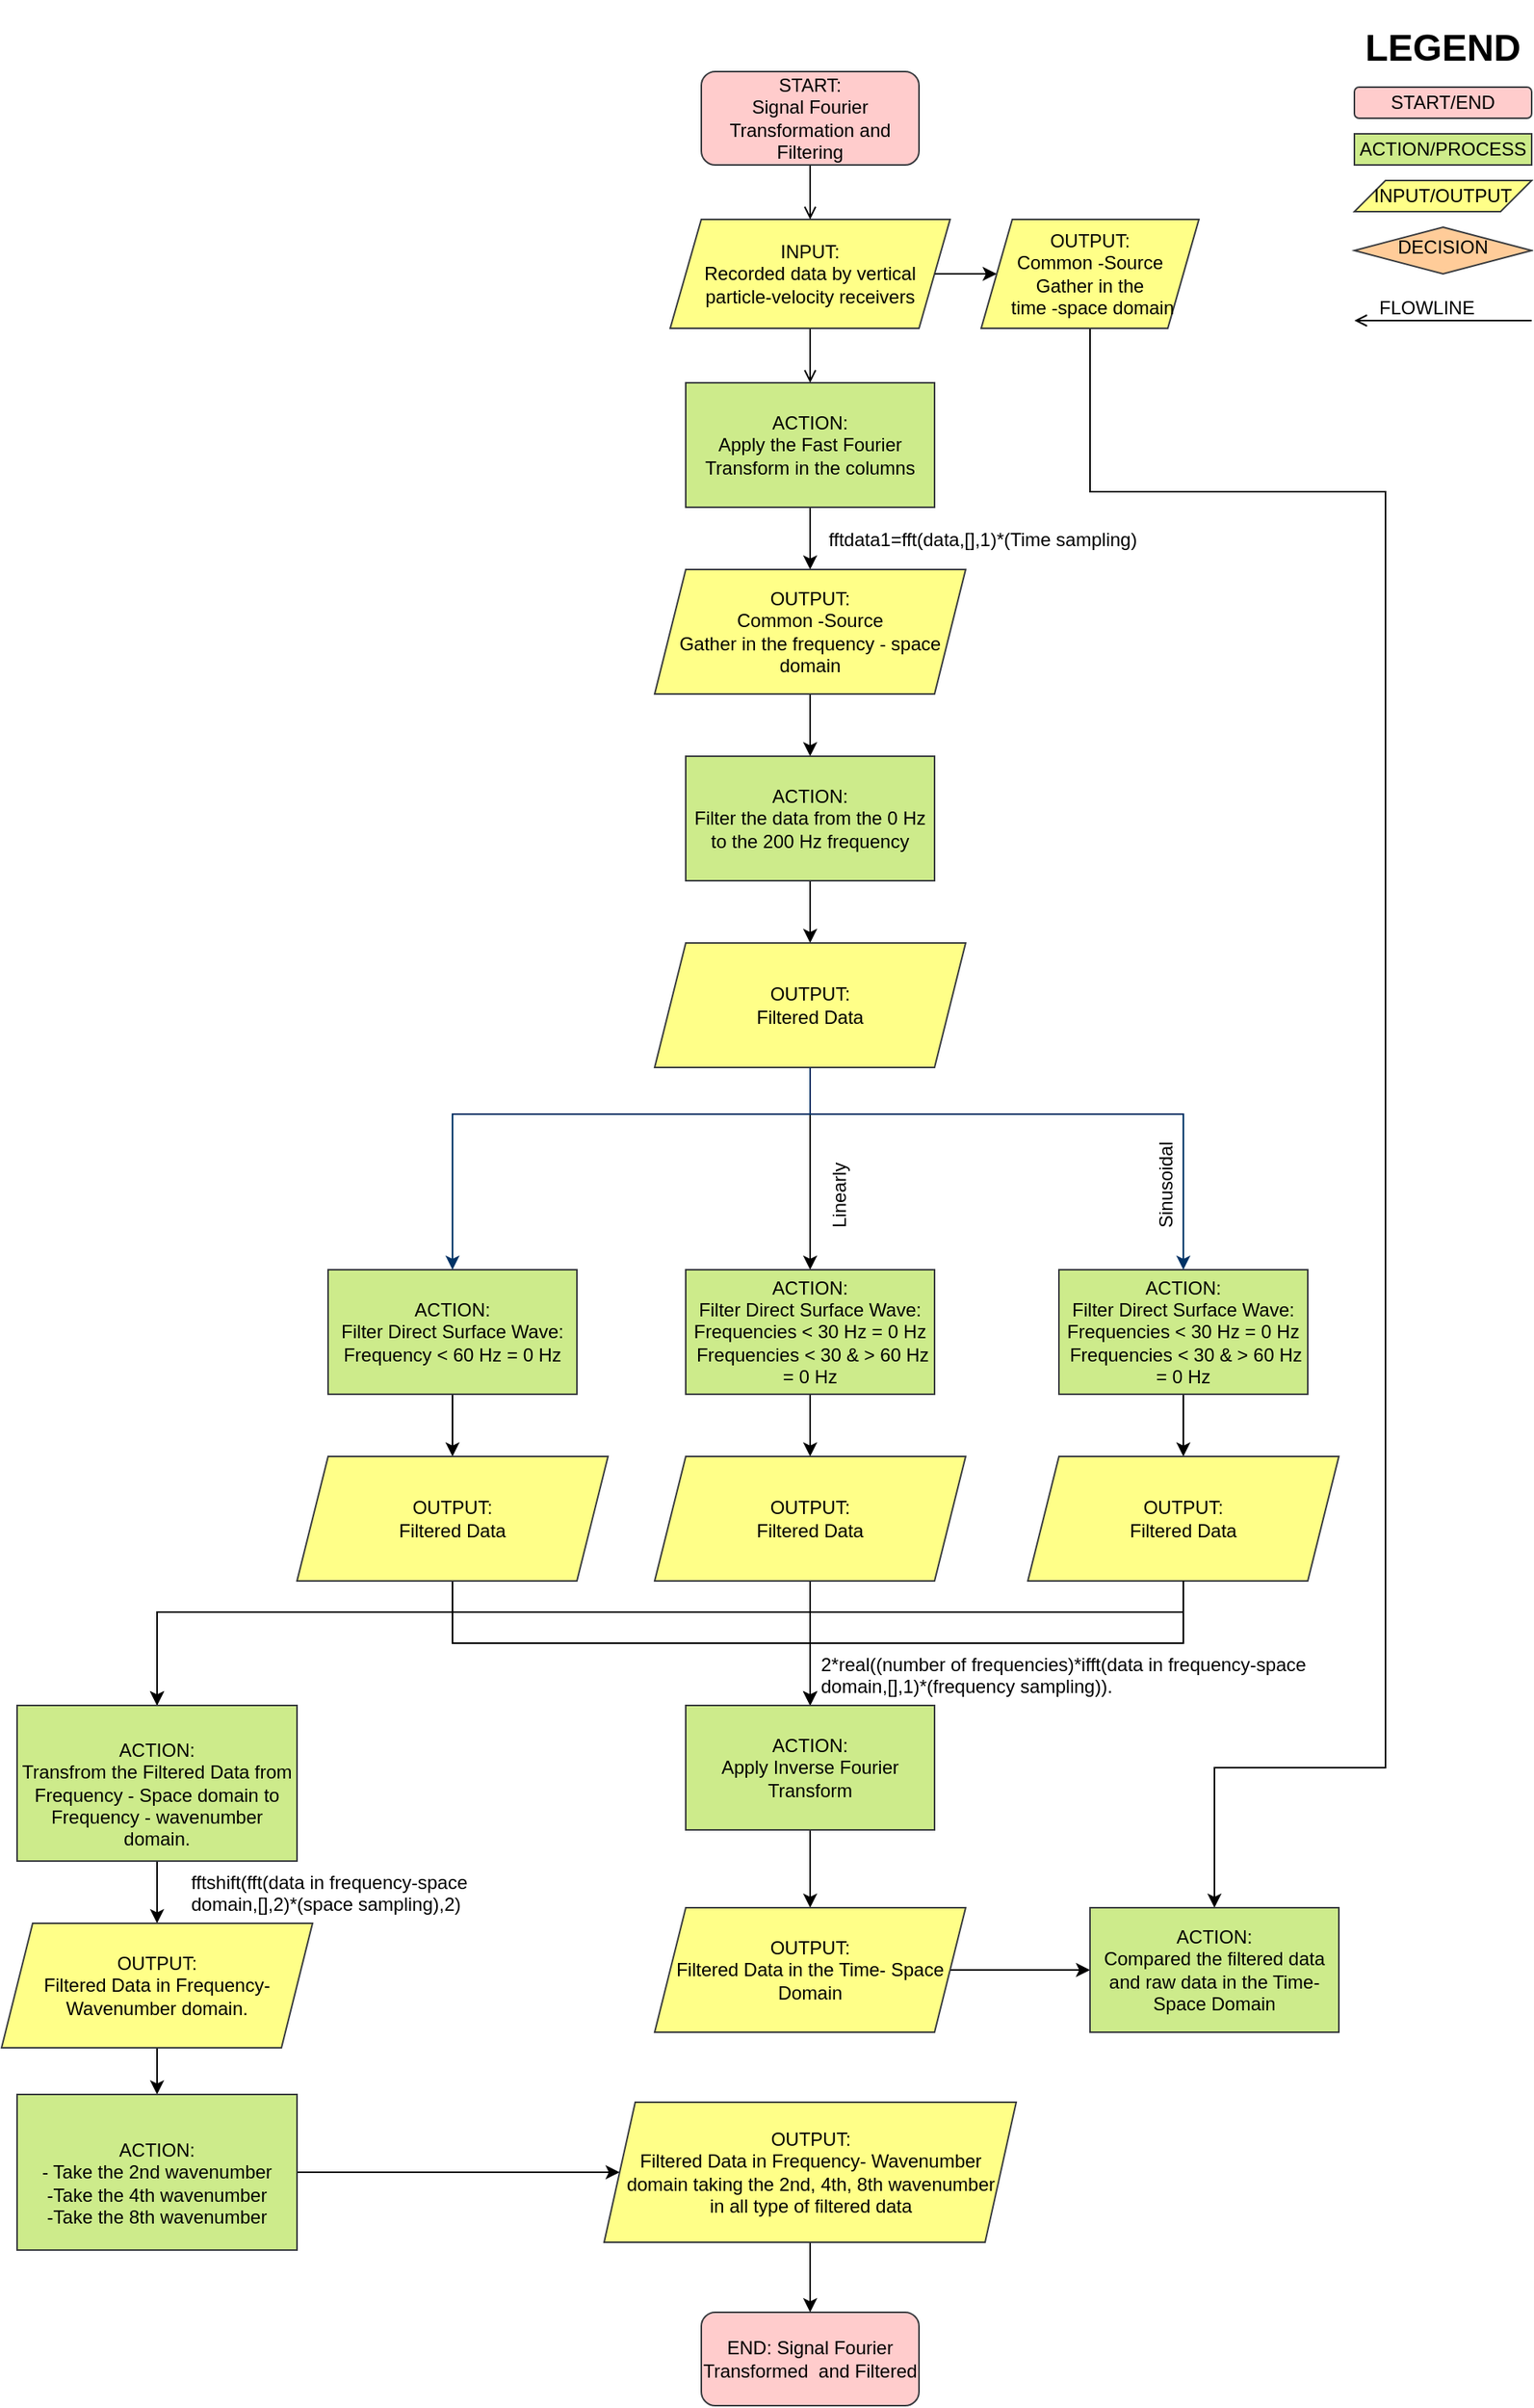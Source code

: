 <mxfile version="20.3.7" type="device"><diagram id="C5RBs43oDa-KdzZeNtuy" name="Page-1"><mxGraphModel dx="5700" dy="2500" grid="1" gridSize="10" guides="1" tooltips="1" connect="1" arrows="1" fold="1" page="1" pageScale="1" pageWidth="827" pageHeight="1169" math="0" shadow="0"><root><mxCell id="WIyWlLk6GJQsqaUBKTNV-0"/><mxCell id="WIyWlLk6GJQsqaUBKTNV-1" parent="WIyWlLk6GJQsqaUBKTNV-0"/><mxCell id="WIyWlLk6GJQsqaUBKTNV-11" value="END: Signal Fourier Transformed&amp;nbsp; and Filtered" style="rounded=1;whiteSpace=wrap;html=1;fontSize=12;glass=0;strokeWidth=1;shadow=0;sketch=0;fillColor=#ffcccc;strokeColor=#36393d;" parent="WIyWlLk6GJQsqaUBKTNV-1" vertex="1"><mxGeometry x="260" y="1490" width="140" height="60" as="geometry"/></mxCell><mxCell id="7OMPGDxR4UmiIt0LJdmy-26" style="edgeStyle=none;curved=1;rounded=0;orthogonalLoop=1;jettySize=auto;html=1;entryX=0.5;entryY=0;entryDx=0;entryDy=0;endArrow=open;startSize=6;endSize=6;sourcePerimeterSpacing=8;targetPerimeterSpacing=8;exitX=0.5;exitY=1;exitDx=0;exitDy=0;" parent="WIyWlLk6GJQsqaUBKTNV-1" source="7OMPGDxR4UmiIt0LJdmy-1" target="_RwydPDimXsonV6YpxIo-2" edge="1"><mxGeometry relative="1" as="geometry"><mxPoint x="330" y="250" as="targetPoint"/></mxGeometry></mxCell><mxCell id="_RwydPDimXsonV6YpxIo-0" style="edgeStyle=orthogonalEdgeStyle;rounded=0;orthogonalLoop=1;jettySize=auto;html=1;entryX=0;entryY=0.5;entryDx=0;entryDy=0;" edge="1" parent="WIyWlLk6GJQsqaUBKTNV-1" source="7OMPGDxR4UmiIt0LJdmy-1" target="_RwydPDimXsonV6YpxIo-1"><mxGeometry relative="1" as="geometry"><mxPoint x="480" y="180" as="targetPoint"/></mxGeometry></mxCell><mxCell id="7OMPGDxR4UmiIt0LJdmy-1" value="INPUT: &lt;br&gt;Recorded data by vertical&lt;br&gt;particle-velocity receivers" style="shape=parallelogram;perimeter=parallelogramPerimeter;whiteSpace=wrap;html=1;fixedSize=1;fillColor=#ffff88;strokeColor=#36393d;" parent="WIyWlLk6GJQsqaUBKTNV-1" vertex="1"><mxGeometry x="240" y="145" width="180" height="70" as="geometry"/></mxCell><mxCell id="7OMPGDxR4UmiIt0LJdmy-24" style="edgeStyle=none;curved=1;rounded=0;orthogonalLoop=1;jettySize=auto;html=1;entryX=0.5;entryY=0;entryDx=0;entryDy=0;endArrow=open;startSize=6;endSize=6;sourcePerimeterSpacing=8;targetPerimeterSpacing=8;exitX=0.5;exitY=1;exitDx=0;exitDy=0;" parent="WIyWlLk6GJQsqaUBKTNV-1" source="7OMPGDxR4UmiIt0LJdmy-19" target="7OMPGDxR4UmiIt0LJdmy-1" edge="1"><mxGeometry relative="1" as="geometry"/></mxCell><mxCell id="7OMPGDxR4UmiIt0LJdmy-19" value="START: &lt;br&gt;Signal Fourier Transformation and Filtering" style="rounded=1;whiteSpace=wrap;html=1;fontSize=12;glass=0;strokeWidth=1;shadow=0;sketch=0;fillColor=#ffcccc;strokeColor=#36393d;" parent="WIyWlLk6GJQsqaUBKTNV-1" vertex="1"><mxGeometry x="260" y="50" width="140" height="60" as="geometry"/></mxCell><mxCell id="7OMPGDxR4UmiIt0LJdmy-111" value="START/END" style="rounded=1;whiteSpace=wrap;html=1;fontSize=12;glass=0;strokeWidth=1;shadow=0;sketch=0;fillColor=#ffcccc;strokeColor=#36393d;" parent="WIyWlLk6GJQsqaUBKTNV-1" vertex="1"><mxGeometry x="680" y="60" width="114" height="20" as="geometry"/></mxCell><mxCell id="7OMPGDxR4UmiIt0LJdmy-112" value="ACTION/PROCESS" style="rounded=0;whiteSpace=wrap;html=1;fillColor=#cdeb8b;strokeColor=#36393d;" parent="WIyWlLk6GJQsqaUBKTNV-1" vertex="1"><mxGeometry x="680" y="90" width="114" height="20" as="geometry"/></mxCell><mxCell id="7OMPGDxR4UmiIt0LJdmy-113" value="INPUT/OUTPUT" style="shape=parallelogram;perimeter=parallelogramPerimeter;whiteSpace=wrap;html=1;fixedSize=1;fillColor=#ffff88;strokeColor=#36393d;" parent="WIyWlLk6GJQsqaUBKTNV-1" vertex="1"><mxGeometry x="680" y="120" width="114" height="20" as="geometry"/></mxCell><mxCell id="7OMPGDxR4UmiIt0LJdmy-114" value="DECISION" style="rhombus;whiteSpace=wrap;html=1;shadow=0;fontFamily=Helvetica;fontSize=12;align=center;strokeWidth=1;spacing=6;spacingTop=-4;rounded=0;sketch=0;fillColor=#ffcc99;strokeColor=#36393d;" parent="WIyWlLk6GJQsqaUBKTNV-1" vertex="1"><mxGeometry x="680" y="150" width="114" height="30" as="geometry"/></mxCell><mxCell id="7OMPGDxR4UmiIt0LJdmy-115" value="&lt;h1 style=&quot;text-align: start;&quot;&gt;&lt;b&gt;LEGEND&lt;/b&gt;&lt;/h1&gt;" style="text;strokeColor=none;fillColor=none;html=1;align=center;verticalAlign=middle;whiteSpace=wrap;rounded=0;hachureGap=4;" parent="WIyWlLk6GJQsqaUBKTNV-1" vertex="1"><mxGeometry x="680" y="20" width="114" height="30" as="geometry"/></mxCell><mxCell id="7OMPGDxR4UmiIt0LJdmy-117" style="edgeStyle=none;curved=1;rounded=0;orthogonalLoop=1;jettySize=auto;html=1;endArrow=open;startSize=14;endSize=6;sourcePerimeterSpacing=8;targetPerimeterSpacing=8;" parent="WIyWlLk6GJQsqaUBKTNV-1" edge="1"><mxGeometry relative="1" as="geometry"><mxPoint x="794" y="210" as="sourcePoint"/><mxPoint x="680" y="210" as="targetPoint"/></mxGeometry></mxCell><mxCell id="7OMPGDxR4UmiIt0LJdmy-118" value="&lt;div style=&quot;text-align: center;&quot;&gt;&lt;span style=&quot;background-color: initial;&quot;&gt;FLOWLINE&lt;/span&gt;&lt;/div&gt;" style="text;whiteSpace=wrap;html=1;" parent="WIyWlLk6GJQsqaUBKTNV-1" vertex="1"><mxGeometry x="694" y="188" width="90" height="40" as="geometry"/></mxCell><mxCell id="_RwydPDimXsonV6YpxIo-39" style="edgeStyle=orthogonalEdgeStyle;rounded=0;orthogonalLoop=1;jettySize=auto;html=1;endArrow=classic;endFill=1;entryX=0.5;entryY=0;entryDx=0;entryDy=0;" edge="1" parent="WIyWlLk6GJQsqaUBKTNV-1" source="_RwydPDimXsonV6YpxIo-1" target="_RwydPDimXsonV6YpxIo-37"><mxGeometry relative="1" as="geometry"><mxPoint x="680" y="670" as="targetPoint"/><Array as="points"><mxPoint x="510" y="320"/><mxPoint x="700" y="320"/><mxPoint x="700" y="1140"/><mxPoint x="590" y="1140"/></Array></mxGeometry></mxCell><mxCell id="_RwydPDimXsonV6YpxIo-1" value="OUTPUT:&lt;br&gt;Common -Source &lt;br&gt;Gather&amp;nbsp;in the&lt;br&gt;&amp;nbsp;time -space domain" style="shape=parallelogram;perimeter=parallelogramPerimeter;whiteSpace=wrap;html=1;fixedSize=1;fillColor=#ffff88;strokeColor=#36393d;" vertex="1" parent="WIyWlLk6GJQsqaUBKTNV-1"><mxGeometry x="440" y="145" width="140" height="70" as="geometry"/></mxCell><mxCell id="_RwydPDimXsonV6YpxIo-4" style="edgeStyle=orthogonalEdgeStyle;rounded=0;orthogonalLoop=1;jettySize=auto;html=1;entryX=0.5;entryY=0;entryDx=0;entryDy=0;" edge="1" parent="WIyWlLk6GJQsqaUBKTNV-1" source="_RwydPDimXsonV6YpxIo-2" target="_RwydPDimXsonV6YpxIo-3"><mxGeometry relative="1" as="geometry"/></mxCell><mxCell id="_RwydPDimXsonV6YpxIo-2" value="ACTION:&lt;br&gt;Apply the Fast Fourier Transform in the columns" style="rounded=0;whiteSpace=wrap;html=1;fillColor=#cdeb8b;strokeColor=#36393d;" vertex="1" parent="WIyWlLk6GJQsqaUBKTNV-1"><mxGeometry x="250" y="250" width="160" height="80" as="geometry"/></mxCell><mxCell id="_RwydPDimXsonV6YpxIo-5" style="edgeStyle=orthogonalEdgeStyle;rounded=0;orthogonalLoop=1;jettySize=auto;html=1;entryX=0.5;entryY=0;entryDx=0;entryDy=0;" edge="1" parent="WIyWlLk6GJQsqaUBKTNV-1" source="_RwydPDimXsonV6YpxIo-3" target="_RwydPDimXsonV6YpxIo-8"><mxGeometry relative="1" as="geometry"><mxPoint x="330" y="526" as="targetPoint"/></mxGeometry></mxCell><mxCell id="_RwydPDimXsonV6YpxIo-3" value="OUTPUT:&lt;br&gt;Common -Source&lt;br&gt;Gather&amp;nbsp;in the frequency -&amp;nbsp;space domain" style="shape=parallelogram;perimeter=parallelogramPerimeter;whiteSpace=wrap;html=1;fixedSize=1;fillColor=#ffff88;strokeColor=#36393d;" vertex="1" parent="WIyWlLk6GJQsqaUBKTNV-1"><mxGeometry x="230" y="370" width="200" height="80" as="geometry"/></mxCell><mxCell id="_RwydPDimXsonV6YpxIo-7" value="&lt;div class=&quot;rtcContent&quot;&gt;&lt;div class=&quot;lineNode&quot;&gt;&lt;span style=&quot;&quot;&gt;&lt;span&gt;fftdata1=fft(data,[],1)*(Time sampling)&lt;/span&gt;&lt;/span&gt;&lt;/div&gt;&lt;/div&gt;" style="text;whiteSpace=wrap;html=1;" vertex="1" parent="WIyWlLk6GJQsqaUBKTNV-1"><mxGeometry x="340" y="337" width="230" height="40" as="geometry"/></mxCell><mxCell id="_RwydPDimXsonV6YpxIo-10" value="" style="edgeStyle=orthogonalEdgeStyle;rounded=0;orthogonalLoop=1;jettySize=auto;html=1;" edge="1" parent="WIyWlLk6GJQsqaUBKTNV-1" source="_RwydPDimXsonV6YpxIo-8" target="_RwydPDimXsonV6YpxIo-9"><mxGeometry relative="1" as="geometry"/></mxCell><mxCell id="_RwydPDimXsonV6YpxIo-8" value="ACTION:&lt;br&gt;Filter the data from the 0 Hz to the 200 Hz frequency" style="rounded=0;whiteSpace=wrap;html=1;fillColor=#cdeb8b;strokeColor=#36393d;" vertex="1" parent="WIyWlLk6GJQsqaUBKTNV-1"><mxGeometry x="250" y="490" width="160" height="80" as="geometry"/></mxCell><mxCell id="_RwydPDimXsonV6YpxIo-11" style="edgeStyle=orthogonalEdgeStyle;rounded=0;orthogonalLoop=1;jettySize=auto;html=1;entryX=0.5;entryY=0;entryDx=0;entryDy=0;" edge="1" parent="WIyWlLk6GJQsqaUBKTNV-1" source="_RwydPDimXsonV6YpxIo-9" target="_RwydPDimXsonV6YpxIo-12"><mxGeometry relative="1" as="geometry"><mxPoint x="330" y="750" as="targetPoint"/></mxGeometry></mxCell><mxCell id="_RwydPDimXsonV6YpxIo-9" value="OUTPUT:&lt;br&gt;Filtered Data" style="shape=parallelogram;perimeter=parallelogramPerimeter;whiteSpace=wrap;html=1;fixedSize=1;fillColor=#ffff88;strokeColor=#36393d;" vertex="1" parent="WIyWlLk6GJQsqaUBKTNV-1"><mxGeometry x="230" y="610" width="200" height="80" as="geometry"/></mxCell><mxCell id="_RwydPDimXsonV6YpxIo-26" style="edgeStyle=orthogonalEdgeStyle;rounded=0;orthogonalLoop=1;jettySize=auto;html=1;entryX=0.5;entryY=0;entryDx=0;entryDy=0;endArrow=classic;endFill=1;" edge="1" parent="WIyWlLk6GJQsqaUBKTNV-1" source="_RwydPDimXsonV6YpxIo-12" target="_RwydPDimXsonV6YpxIo-23"><mxGeometry relative="1" as="geometry"/></mxCell><mxCell id="_RwydPDimXsonV6YpxIo-12" value="ACTION:&lt;br&gt;Filter Direct Surface Wave:&lt;br&gt;Frequencies &amp;lt; 30 Hz = 0 Hz&lt;br&gt;&amp;nbsp;Frequencies &amp;lt; 30 &amp;amp; &amp;gt; 60 Hz = 0 Hz" style="rounded=0;whiteSpace=wrap;html=1;fillColor=#cdeb8b;strokeColor=#36393d;" vertex="1" parent="WIyWlLk6GJQsqaUBKTNV-1"><mxGeometry x="250" y="820" width="160" height="80" as="geometry"/></mxCell><mxCell id="_RwydPDimXsonV6YpxIo-27" style="edgeStyle=orthogonalEdgeStyle;rounded=0;orthogonalLoop=1;jettySize=auto;html=1;entryX=0.5;entryY=0;entryDx=0;entryDy=0;endArrow=classic;endFill=1;" edge="1" parent="WIyWlLk6GJQsqaUBKTNV-1" source="_RwydPDimXsonV6YpxIo-13" target="_RwydPDimXsonV6YpxIo-24"><mxGeometry relative="1" as="geometry"/></mxCell><mxCell id="_RwydPDimXsonV6YpxIo-13" value="ACTION:&lt;br&gt;Filter Direct Surface Wave:&lt;br&gt;Frequencies &amp;lt; 30 Hz = 0 Hz&lt;br&gt;&amp;nbsp;Frequencies &amp;lt; 30 &amp;amp; &amp;gt; 60 Hz = 0 Hz" style="rounded=0;whiteSpace=wrap;html=1;fillColor=#cdeb8b;strokeColor=#36393d;" vertex="1" parent="WIyWlLk6GJQsqaUBKTNV-1"><mxGeometry x="490" y="820" width="160" height="80" as="geometry"/></mxCell><mxCell id="_RwydPDimXsonV6YpxIo-25" style="edgeStyle=orthogonalEdgeStyle;rounded=0;orthogonalLoop=1;jettySize=auto;html=1;entryX=0.5;entryY=0;entryDx=0;entryDy=0;endArrow=classic;endFill=1;" edge="1" parent="WIyWlLk6GJQsqaUBKTNV-1" source="_RwydPDimXsonV6YpxIo-14" target="_RwydPDimXsonV6YpxIo-22"><mxGeometry relative="1" as="geometry"/></mxCell><mxCell id="_RwydPDimXsonV6YpxIo-14" value="ACTION:&lt;br&gt;Filter Direct Surface Wave:&lt;br&gt;Frequency &amp;lt; 60 Hz = 0 Hz" style="rounded=0;whiteSpace=wrap;html=1;fillColor=#cdeb8b;strokeColor=#36393d;" vertex="1" parent="WIyWlLk6GJQsqaUBKTNV-1"><mxGeometry x="20" y="820" width="160" height="80" as="geometry"/></mxCell><mxCell id="_RwydPDimXsonV6YpxIo-16" value="" style="edgeStyle=elbowEdgeStyle;elbow=vertical;exitX=0.5;exitY=1;fontStyle=1;strokeColor=#003366;strokeWidth=1;html=1;rounded=0;exitDx=0;exitDy=0;entryX=0.5;entryY=0;entryDx=0;entryDy=0;endArrow=classic;endFill=1;" edge="1" parent="WIyWlLk6GJQsqaUBKTNV-1" source="_RwydPDimXsonV6YpxIo-9" target="_RwydPDimXsonV6YpxIo-14"><mxGeometry x="-300" y="-550" width="100" height="100" as="geometry"><mxPoint x="230" y="705" as="sourcePoint"/><mxPoint x="130" y="750" as="targetPoint"/><Array as="points"><mxPoint x="230" y="720"/><mxPoint x="140" y="730"/><mxPoint x="180" y="730"/><mxPoint x="120" y="750"/><mxPoint x="150" y="730"/></Array></mxGeometry></mxCell><mxCell id="_RwydPDimXsonV6YpxIo-17" value="" style="edgeStyle=elbowEdgeStyle;elbow=vertical;exitX=0.5;exitY=1;fontStyle=1;strokeColor=#003366;strokeWidth=1;html=1;rounded=0;exitDx=0;exitDy=0;entryX=0.5;entryY=0;entryDx=0;entryDy=0;endArrow=classic;endFill=1;" edge="1" parent="WIyWlLk6GJQsqaUBKTNV-1" source="_RwydPDimXsonV6YpxIo-9" target="_RwydPDimXsonV6YpxIo-13"><mxGeometry x="-290" y="-540" width="100" height="100" as="geometry"><mxPoint x="340" y="700" as="sourcePoint"/><mxPoint x="150" y="760" as="targetPoint"/><Array as="points"><mxPoint x="370" y="720"/><mxPoint x="150" y="740"/><mxPoint x="190" y="740"/><mxPoint x="130" y="760"/><mxPoint x="160" y="740"/></Array></mxGeometry></mxCell><mxCell id="_RwydPDimXsonV6YpxIo-20" value="&lt;div class=&quot;rtcContent&quot;&gt;&lt;div class=&quot;lineNode&quot;&gt;&lt;span style=&quot;&quot;&gt;&lt;span&gt;Linearly&lt;/span&gt;&lt;/span&gt;&lt;/div&gt;&lt;/div&gt;" style="text;whiteSpace=wrap;html=1;rotation=-90;" vertex="1" parent="WIyWlLk6GJQsqaUBKTNV-1"><mxGeometry x="240" y="660" width="230" height="40" as="geometry"/></mxCell><mxCell id="_RwydPDimXsonV6YpxIo-21" value="&lt;div class=&quot;rtcContent&quot;&gt;&lt;div class=&quot;lineNode&quot;&gt;&lt;span style=&quot;&quot;&gt;&lt;span&gt;Sinusoidal&lt;/span&gt;&lt;/span&gt;&lt;/div&gt;&lt;div class=&quot;lineNode&quot;&gt;&lt;span style=&quot;&quot;&gt;&lt;span&gt;&lt;br&gt;&lt;/span&gt;&lt;/span&gt;&lt;/div&gt;&lt;/div&gt;" style="text;whiteSpace=wrap;html=1;rotation=-90;" vertex="1" parent="WIyWlLk6GJQsqaUBKTNV-1"><mxGeometry x="450" y="660" width="230" height="40" as="geometry"/></mxCell><mxCell id="_RwydPDimXsonV6YpxIo-28" style="edgeStyle=orthogonalEdgeStyle;rounded=0;orthogonalLoop=1;jettySize=auto;html=1;endArrow=classic;endFill=1;entryX=0.5;entryY=0;entryDx=0;entryDy=0;" edge="1" parent="WIyWlLk6GJQsqaUBKTNV-1" source="_RwydPDimXsonV6YpxIo-22" target="_RwydPDimXsonV6YpxIo-29"><mxGeometry relative="1" as="geometry"><mxPoint x="120" y="1100.0" as="targetPoint"/><Array as="points"><mxPoint x="100" y="1060"/><mxPoint x="330" y="1060"/></Array></mxGeometry></mxCell><mxCell id="_RwydPDimXsonV6YpxIo-40" style="edgeStyle=orthogonalEdgeStyle;rounded=0;orthogonalLoop=1;jettySize=auto;html=1;endArrow=classic;endFill=1;entryX=0.5;entryY=0;entryDx=0;entryDy=0;" edge="1" parent="WIyWlLk6GJQsqaUBKTNV-1" source="_RwydPDimXsonV6YpxIo-22" target="_RwydPDimXsonV6YpxIo-41"><mxGeometry relative="1" as="geometry"><mxPoint x="-90" y="1090.0" as="targetPoint"/><Array as="points"><mxPoint x="100" y="1040"/><mxPoint x="-90" y="1040"/></Array></mxGeometry></mxCell><mxCell id="_RwydPDimXsonV6YpxIo-22" value="OUTPUT:&lt;br&gt;Filtered Data" style="shape=parallelogram;perimeter=parallelogramPerimeter;whiteSpace=wrap;html=1;fixedSize=1;fillColor=#ffff88;strokeColor=#36393d;" vertex="1" parent="WIyWlLk6GJQsqaUBKTNV-1"><mxGeometry y="940" width="200" height="80" as="geometry"/></mxCell><mxCell id="_RwydPDimXsonV6YpxIo-31" style="edgeStyle=orthogonalEdgeStyle;rounded=0;orthogonalLoop=1;jettySize=auto;html=1;endArrow=classic;endFill=1;" edge="1" parent="WIyWlLk6GJQsqaUBKTNV-1" source="_RwydPDimXsonV6YpxIo-23"><mxGeometry relative="1" as="geometry"><mxPoint x="330" y="1100.0" as="targetPoint"/></mxGeometry></mxCell><mxCell id="_RwydPDimXsonV6YpxIo-42" style="edgeStyle=orthogonalEdgeStyle;rounded=0;orthogonalLoop=1;jettySize=auto;html=1;endArrow=classic;endFill=1;" edge="1" parent="WIyWlLk6GJQsqaUBKTNV-1" source="_RwydPDimXsonV6YpxIo-23"><mxGeometry relative="1" as="geometry"><mxPoint x="-90" y="1120.0" as="targetPoint"/><Array as="points"><mxPoint x="330" y="1040"/><mxPoint x="-90" y="1040"/></Array></mxGeometry></mxCell><mxCell id="_RwydPDimXsonV6YpxIo-23" value="OUTPUT:&lt;br&gt;Filtered Data" style="shape=parallelogram;perimeter=parallelogramPerimeter;whiteSpace=wrap;html=1;fixedSize=1;fillColor=#ffff88;strokeColor=#36393d;" vertex="1" parent="WIyWlLk6GJQsqaUBKTNV-1"><mxGeometry x="230" y="940" width="200" height="80" as="geometry"/></mxCell><mxCell id="_RwydPDimXsonV6YpxIo-43" style="edgeStyle=orthogonalEdgeStyle;rounded=0;orthogonalLoop=1;jettySize=auto;html=1;entryX=0.5;entryY=0;entryDx=0;entryDy=0;endArrow=classic;endFill=1;" edge="1" parent="WIyWlLk6GJQsqaUBKTNV-1" source="_RwydPDimXsonV6YpxIo-24" target="_RwydPDimXsonV6YpxIo-41"><mxGeometry relative="1" as="geometry"><Array as="points"><mxPoint x="570" y="1040"/><mxPoint x="-90" y="1040"/></Array></mxGeometry></mxCell><mxCell id="_RwydPDimXsonV6YpxIo-24" value="OUTPUT:&lt;br&gt;Filtered Data" style="shape=parallelogram;perimeter=parallelogramPerimeter;whiteSpace=wrap;html=1;fixedSize=1;fillColor=#ffff88;strokeColor=#36393d;" vertex="1" parent="WIyWlLk6GJQsqaUBKTNV-1"><mxGeometry x="470" y="940" width="200" height="80" as="geometry"/></mxCell><mxCell id="_RwydPDimXsonV6YpxIo-36" style="edgeStyle=orthogonalEdgeStyle;rounded=0;orthogonalLoop=1;jettySize=auto;html=1;entryX=0.5;entryY=0;entryDx=0;entryDy=0;endArrow=classic;endFill=1;" edge="1" parent="WIyWlLk6GJQsqaUBKTNV-1" source="_RwydPDimXsonV6YpxIo-29" target="_RwydPDimXsonV6YpxIo-35"><mxGeometry relative="1" as="geometry"/></mxCell><mxCell id="_RwydPDimXsonV6YpxIo-29" value="ACTION:&lt;br&gt;Apply Inverse Fourier Transform" style="rounded=0;whiteSpace=wrap;html=1;fillColor=#cdeb8b;strokeColor=#36393d;" vertex="1" parent="WIyWlLk6GJQsqaUBKTNV-1"><mxGeometry x="250" y="1100" width="160" height="80" as="geometry"/></mxCell><mxCell id="_RwydPDimXsonV6YpxIo-30" style="edgeStyle=orthogonalEdgeStyle;rounded=0;orthogonalLoop=1;jettySize=auto;html=1;endArrow=classic;endFill=1;entryX=0.5;entryY=0;entryDx=0;entryDy=0;exitX=0.5;exitY=1;exitDx=0;exitDy=0;startArrow=none;" edge="1" parent="WIyWlLk6GJQsqaUBKTNV-1" source="_RwydPDimXsonV6YpxIo-32" target="_RwydPDimXsonV6YpxIo-29"><mxGeometry relative="1" as="geometry"><mxPoint x="340" y="1110.0" as="targetPoint"/><mxPoint x="110" y="1030.0" as="sourcePoint"/><Array as="points"><mxPoint x="330" y="1060"/></Array></mxGeometry></mxCell><mxCell id="_RwydPDimXsonV6YpxIo-32" value="2*real((number of frequencies)*ifft(data in frequency-space&lt;br&gt;domain,[],1)*(frequency sampling))." style="text;whiteSpace=wrap;html=1;" vertex="1" parent="WIyWlLk6GJQsqaUBKTNV-1"><mxGeometry x="335" y="1060" width="350" as="geometry"/></mxCell><mxCell id="_RwydPDimXsonV6YpxIo-33" value="" style="edgeStyle=orthogonalEdgeStyle;rounded=0;orthogonalLoop=1;jettySize=auto;html=1;endArrow=none;endFill=1;entryX=0.5;entryY=0;entryDx=0;entryDy=0;exitX=0.5;exitY=1;exitDx=0;exitDy=0;" edge="1" parent="WIyWlLk6GJQsqaUBKTNV-1" source="_RwydPDimXsonV6YpxIo-24" target="_RwydPDimXsonV6YpxIo-32"><mxGeometry relative="1" as="geometry"><mxPoint x="330" y="1100.0" as="targetPoint"/><mxPoint x="570" y="1020.0" as="sourcePoint"/><Array as="points"><mxPoint x="570" y="1060"/></Array></mxGeometry></mxCell><mxCell id="_RwydPDimXsonV6YpxIo-38" style="edgeStyle=orthogonalEdgeStyle;rounded=0;orthogonalLoop=1;jettySize=auto;html=1;entryX=0;entryY=0.5;entryDx=0;entryDy=0;endArrow=classic;endFill=1;" edge="1" parent="WIyWlLk6GJQsqaUBKTNV-1" source="_RwydPDimXsonV6YpxIo-35" target="_RwydPDimXsonV6YpxIo-37"><mxGeometry relative="1" as="geometry"/></mxCell><mxCell id="_RwydPDimXsonV6YpxIo-35" value="OUTPUT:&lt;br&gt;Filtered Data in the Time- Space Domain" style="shape=parallelogram;perimeter=parallelogramPerimeter;whiteSpace=wrap;html=1;fixedSize=1;fillColor=#ffff88;strokeColor=#36393d;" vertex="1" parent="WIyWlLk6GJQsqaUBKTNV-1"><mxGeometry x="230" y="1230" width="200" height="80" as="geometry"/></mxCell><mxCell id="_RwydPDimXsonV6YpxIo-37" value="ACTION:&lt;br&gt;Compared the filtered data and raw data in the Time-Space Domain" style="rounded=0;whiteSpace=wrap;html=1;fillColor=#cdeb8b;strokeColor=#36393d;" vertex="1" parent="WIyWlLk6GJQsqaUBKTNV-1"><mxGeometry x="510" y="1230" width="160" height="80" as="geometry"/></mxCell><mxCell id="_RwydPDimXsonV6YpxIo-45" style="edgeStyle=orthogonalEdgeStyle;rounded=0;orthogonalLoop=1;jettySize=auto;html=1;entryX=0.5;entryY=0;entryDx=0;entryDy=0;endArrow=classic;endFill=1;" edge="1" parent="WIyWlLk6GJQsqaUBKTNV-1" source="_RwydPDimXsonV6YpxIo-41" target="_RwydPDimXsonV6YpxIo-44"><mxGeometry relative="1" as="geometry"/></mxCell><mxCell id="_RwydPDimXsonV6YpxIo-41" value="&lt;br&gt;ACTION:&lt;br&gt;Transfrom the Filtered Data from Frequency - Space domain to Frequency - wavenumber domain." style="rounded=0;whiteSpace=wrap;html=1;fillColor=#cdeb8b;strokeColor=#36393d;" vertex="1" parent="WIyWlLk6GJQsqaUBKTNV-1"><mxGeometry x="-180" y="1100" width="180" height="100" as="geometry"/></mxCell><mxCell id="_RwydPDimXsonV6YpxIo-48" style="edgeStyle=orthogonalEdgeStyle;rounded=0;orthogonalLoop=1;jettySize=auto;html=1;entryX=0.5;entryY=0;entryDx=0;entryDy=0;endArrow=classic;endFill=1;" edge="1" parent="WIyWlLk6GJQsqaUBKTNV-1" source="_RwydPDimXsonV6YpxIo-44" target="_RwydPDimXsonV6YpxIo-47"><mxGeometry relative="1" as="geometry"/></mxCell><mxCell id="_RwydPDimXsonV6YpxIo-44" value="OUTPUT:&lt;br&gt;Filtered Data in Frequency- Wavenumber domain." style="shape=parallelogram;perimeter=parallelogramPerimeter;whiteSpace=wrap;html=1;fixedSize=1;fillColor=#ffff88;strokeColor=#36393d;" vertex="1" parent="WIyWlLk6GJQsqaUBKTNV-1"><mxGeometry x="-190" y="1240" width="200" height="80" as="geometry"/></mxCell><mxCell id="_RwydPDimXsonV6YpxIo-46" value="fftshift(fft(data in frequency-space domain,[],2)*(space sampling),2)" style="text;whiteSpace=wrap;html=1;" vertex="1" parent="WIyWlLk6GJQsqaUBKTNV-1"><mxGeometry x="-70" y="1200" width="210" height="40" as="geometry"/></mxCell><mxCell id="_RwydPDimXsonV6YpxIo-51" style="edgeStyle=orthogonalEdgeStyle;rounded=0;orthogonalLoop=1;jettySize=auto;html=1;entryX=0;entryY=0.5;entryDx=0;entryDy=0;endArrow=classic;endFill=1;" edge="1" parent="WIyWlLk6GJQsqaUBKTNV-1" source="_RwydPDimXsonV6YpxIo-47" target="_RwydPDimXsonV6YpxIo-50"><mxGeometry relative="1" as="geometry"/></mxCell><mxCell id="_RwydPDimXsonV6YpxIo-47" value="&lt;br&gt;ACTION:&lt;br&gt;- Take the 2nd wavenumber&lt;br&gt;-Take the 4th wavenumber&lt;br&gt;-Take the 8th wavenumber" style="rounded=0;whiteSpace=wrap;html=1;fillColor=#cdeb8b;strokeColor=#36393d;" vertex="1" parent="WIyWlLk6GJQsqaUBKTNV-1"><mxGeometry x="-180" y="1350" width="180" height="100" as="geometry"/></mxCell><mxCell id="_RwydPDimXsonV6YpxIo-52" style="edgeStyle=orthogonalEdgeStyle;rounded=0;orthogonalLoop=1;jettySize=auto;html=1;entryX=0.5;entryY=0;entryDx=0;entryDy=0;endArrow=classic;endFill=1;" edge="1" parent="WIyWlLk6GJQsqaUBKTNV-1" source="_RwydPDimXsonV6YpxIo-50" target="WIyWlLk6GJQsqaUBKTNV-11"><mxGeometry relative="1" as="geometry"/></mxCell><mxCell id="_RwydPDimXsonV6YpxIo-50" value="OUTPUT:&lt;br&gt;Filtered Data in Frequency- Wavenumber &lt;br&gt;domain taking the 2nd, 4th, 8th wavenumber&lt;br&gt;in all type of filtered data" style="shape=parallelogram;perimeter=parallelogramPerimeter;whiteSpace=wrap;html=1;fixedSize=1;fillColor=#ffff88;strokeColor=#36393d;" vertex="1" parent="WIyWlLk6GJQsqaUBKTNV-1"><mxGeometry x="197.5" y="1355" width="265" height="90" as="geometry"/></mxCell></root></mxGraphModel></diagram></mxfile>